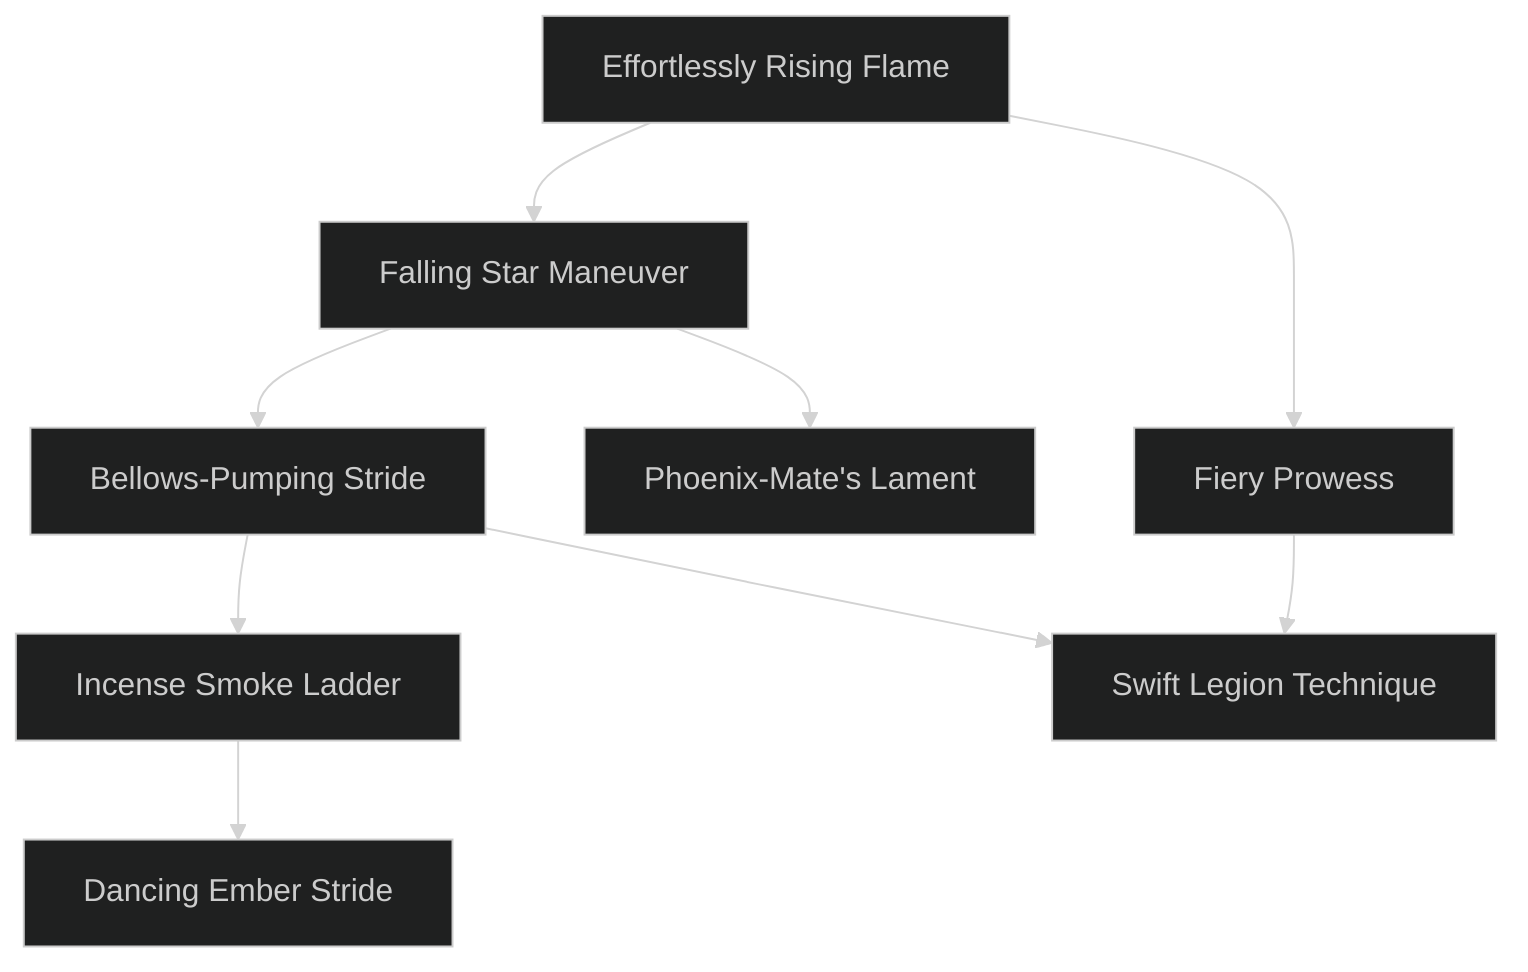 ---
config:
  theme: dark
---
flowchart TD

    effortlessly_rising_flame[Effortlessly Rising Flame]
    click effortlessly_rising_flame callback "
        Effortlessly Rising Flame<br>
        <br>
        Cost: Instant<br>
        Duration: 1 mote<br>
        Type: Reflexive<br>
        Minimum Athletics: 2<br>
        Minimum Essence: 1<br>
        Prerequisite Charms: None<br>
        <br>
        Fire does not oppose Earth in the same way that it opposes
        Water, but a glance at a bonfire shows the obvious: Fire abhors
        Earth. With this Charm, a burst of fiery energy propels the Exalt
        from the earth's surface in as much time as it takes a man to take
        just a single step. The Dragon-Blooded may rise from a prone
        or supine position without taking an action to do so. This
        Charm can also be used to add two dice to the Exalted's
        Athletics for the purposes of determining how far she can jump.
        "

    falling_star_maneuver[Falling Star Maneuver]
    effortlessly_rising_flame --> falling_star_maneuver
    click falling_star_maneuver callback "
        Falling Star Maneuver<br>
        <br>
        Cost: 1 mote per two dice<br>
        Duration: Instant<br>
        Type: Supplemental<br>
        Minimum Athletics: 2<br>
        Minimum Essence: 1<br>
        Prerequisite Charms: Effortlessly Rising Flame<br>
        <br>
        Fire lifts the Exalt's every footstep. The Dragon-Blooded
        with Falling Star Maneuver may jump, tumble, roll or
        outrun a foe in hand-to-hand combat gaining a positional
        advantage that allows him to strike devastating blows.<br>
        Mechanically, this Charm add to dice per mote expended
        to the damage of an attack. No more motes can bespent
        than the character's permanent Essence rating. This damage is
        added before soak is applied. Normally, this Charm can be used
        only with hand-to-hand attacks, but with a stunt, the Charm
        can even be used to gain a bonus to the character's Thrown or
        Archery damage. However, this generally only happens when
        a target has left himself wide open to attacks from the sides and
        the Exalt can reach his flank swiftly. This Charm can explicitly
        be used in Combos with Charms from other Abilities.
        "

    bellows_pumping_stride[Bellows-Pumping Stride]
    falling_star_maneuver --> bellows_pumping_stride
    click bellows_pumping_stride callback "
        Bellows-Pumping Stride<br>
        <br>
        Cost: 1 mote<br>
        Duration: One scene<br>
        Type: Reflexive<br>
        Minimum Athletics: 3<br>
        Minimum Essence: 2<br>
        Prerequisite Charms: Falling Star Maneuver<br>
        <br>
        The Exalt can double his movement rate for the scene
        with this Charm. As he does so, he leaves fiery footprints in the
        ground behind him. At a full sprint, he leaves a trail of fire —
        this is normal fire and can cause problems in flammable areas.<br>
        To his own perceptions, he is not moving any faster;
        walking is still walking, and running is still running.
        However, his walk is twice as swift as normal. Resultingly,
        he can move up to (Dexterity + 12) yards and still act in
        a turn and up to (Dexterity x 5) + 25 yards as his only action
        for the turn. This Charm does not increase the character's
        attack speed; it only affects his movement.
        "

    incense_smoke_ladder[Incense Smoke Ladder]
    bellows_pumping_stride --> incense_smoke_ladder
    click incense_smoke_ladder callback "
        Incense Smoke Ladder<br>
        <br>
        Cost: 2 motes<br>
        Duration: Instant<br>
        Type: Reflexive<br>
        Minimum Athletics: 4<br>
        Minimum Essence: 2<br>
        Prerequisite Charms: Bellows-Pumping Stride<br>
        <br>
        Like a burning ember, the Exalt is propelled away from the
        ground beneath him, so long as he has a surface to guide his feet.
        During any tum this Charm is active, the Dragon-Blooded can
        run up walls, trees and other vertical surfaces as easily as across
        an open courtyard. This is not a casual shuffle - the Exalt must
        get a running start of at least two steps and then run up the wall,
        using his relationship to the rising element of fire to push
        himself away from the earth below. The character's feet do not
        stick to the wall, and he cannot stand on the wall's surface -
        he can only run up it. Similarly, the Dynast may run across the
        surface of water while this power is active, though he cannot
        stop. If he should attempt to run across the surface of dangerous
        liquids, such as lava or acid, he will stay on the surface, but his
        feet may be burned badly.
        "

    dancing_ember_stride[Dancing Ember Stride]
    incense_smoke_ladder --> dancing_ember_stride
    click dancing_ember_stride callback "
        Dancing Ember Stride<br>
        <br>
        Cost: 3 motes<br>
        Duration: Instant<br>
        Type: Simple<br>
        Minimum Athletics: 5<br>
        Minimum Essence: 3<br>
        Prerequisite Charms: Incense Smoke Ladder<br>
        <br>
        The character drifts upward, buoyed by a hot updraft. He
        may move a distance up to nice his ordinary movement rate
        upward, or once he is in the sky, he can move horizontally as
        if he were standing on the ground or ascend or descend as he
        wishes. As with many of the other Charms in this cascade, the
        only restriction is that the Exalt must keep moving; he cannot
        remain still, or he will plunge to the ground. The Dragon-Blood
        can carry as much weight as he can normally lift while
        using this Charm, as determined by his Strength + Athletics.
        "

    phoenix_mates_lament[Phoenix-Mate's Lament]
    falling_star_maneuver --> phoenix_mates_lament
    click phoenix_mates_lament callback "
        Phoenix-Mate's Lament<br>
        <br>
        Cost: 1 mote per 2 soak<br>
        Duration: Instant<br>
        Type: Reflexive<br>
        Minimum Athletics: 5<br>
        Minimum Essence: 2<br>
        Prerequisite Charms: Falling Star Maneuver<br>
        <br>
        The character's affinity for fire's movement continues to
        grow as he learns this Charm. So long as the Exalt maintains ar
        least a jog — that is to say, moving at least half of his maximum
        running speed he can largely ignore many environmental
        hazards. These include open natural flame, poisonous gas,
        falling rock sand so on. The Dragon-Blood may add 2 to his soak
        against nonmagical environmental hazards for every mote
        spent, up to a maximum of his Athletics score. This ability does
        not protect against magical effects or Charms; however, strong
        elemental effects that come as a result of a character's proximity
        to an elemental pole are considered natural environmental
        hazards and are therefore protected against. This ability acts in
        addition to any anima effect, Charms, sorcery or other protec-
        tions the character may enjoy.
        "

    fiery_prowess[Fiery Prowess]
    effortlessly_rising_flame --> fiery_prowess
    click fiery_prowess callback "
        Fiery Prowess<br>
        <br>
        Cost: 1 mote per two dice<br>
        Duration: Instant<br>
        Type: Supplemental<br>
        Minimum Athletics: 2<br>
        Minimum Essence: 1<br>
        Prerequisite Charms: Effortlessly Rising Flame<br>
        <br>
        The Exalted feels a burning in his veins as he pushes his
        body to its limits. Using this Charm, the Dragon-Blooded
        can improve his Athletics Ability by two dice per mote of
        Essence spent. However, he cannot increase his Athletics to
        more than double its base value. Extra Essence spent is lost.<br>
        For Example: If Targan has Athletics 3 and spends 2 motes
        on Fiery Prowess, his effective Athletics becomes 6, not 7.<br>
        The increase in Athletics lasts for a full turn, and the
        character's Athletics dice pool can be split normally while
        under the influence of this Charm.
        "

    swift_legion_technique[Swift Legion Technique]
    bellows_pumping_stride --> swift_legion_technique
    fiery_prowess --> swift_legion_technique
    click swift_legion_technique callback "
        Swift Legion Technique<br>
        <br>
        Cost: 2 motes per-subject<br>
        Duration: One scene<br>
        Type: Simple<br>
        Minimum Athletics: 4<br>
        Minimum Essence: 2<br>
        Prerequisite Charms: Bellows-Pumping Stride, Fiery Prowess<br>
        <br>
        The Dragon-Blood with Swift Legion Technique can
        greatly increase the swiftness of his traveling companions
        or allies and himself. The fire at the core of his being
        invigorates and rejuvenates his companions as they move.
        He must choose the subjects of this Charm when he
        activates it and spend 2 motes of Essence for each of them
        (including himself). For the rest of the scene, those characters
        all double their basic speeds, as per Bellows-Pumping
        Stride, above. Because of the malleable nature of time in
        the Exalted system, this Charm can aid long-distance
        travel. A day's travel is usually a single scene. However, if
        the characters' travel is interrupted, the Dragon-Blood
        would have to activate the Charm again. A character
        cannot aid more companions with this Charm than his
        permanent Essence.
        "